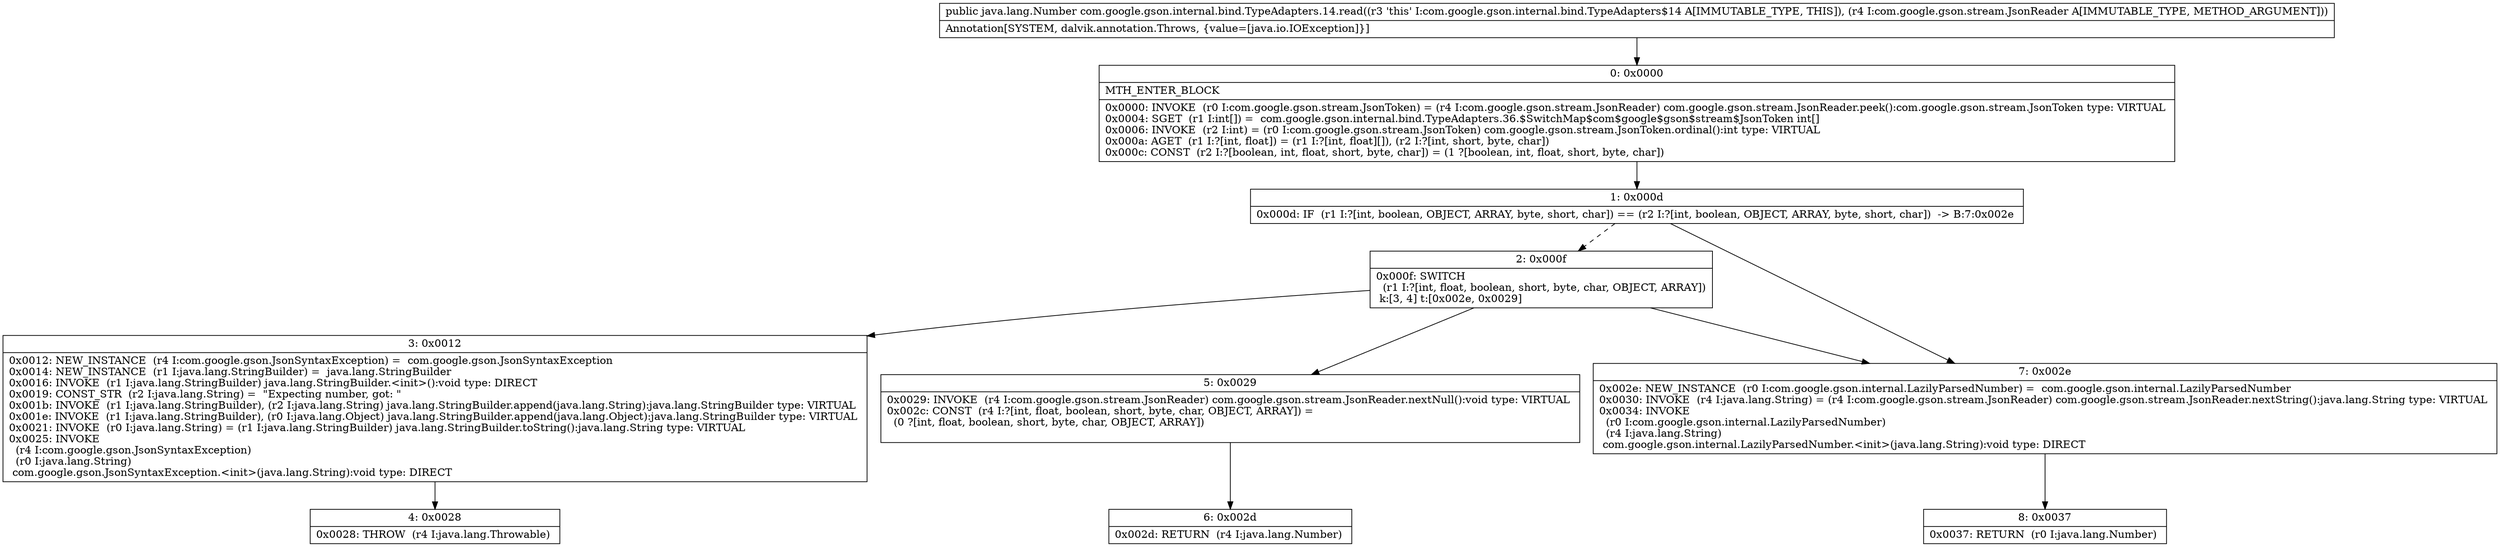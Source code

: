 digraph "CFG forcom.google.gson.internal.bind.TypeAdapters.14.read(Lcom\/google\/gson\/stream\/JsonReader;)Ljava\/lang\/Number;" {
Node_0 [shape=record,label="{0\:\ 0x0000|MTH_ENTER_BLOCK\l|0x0000: INVOKE  (r0 I:com.google.gson.stream.JsonToken) = (r4 I:com.google.gson.stream.JsonReader) com.google.gson.stream.JsonReader.peek():com.google.gson.stream.JsonToken type: VIRTUAL \l0x0004: SGET  (r1 I:int[]) =  com.google.gson.internal.bind.TypeAdapters.36.$SwitchMap$com$google$gson$stream$JsonToken int[] \l0x0006: INVOKE  (r2 I:int) = (r0 I:com.google.gson.stream.JsonToken) com.google.gson.stream.JsonToken.ordinal():int type: VIRTUAL \l0x000a: AGET  (r1 I:?[int, float]) = (r1 I:?[int, float][]), (r2 I:?[int, short, byte, char]) \l0x000c: CONST  (r2 I:?[boolean, int, float, short, byte, char]) = (1 ?[boolean, int, float, short, byte, char]) \l}"];
Node_1 [shape=record,label="{1\:\ 0x000d|0x000d: IF  (r1 I:?[int, boolean, OBJECT, ARRAY, byte, short, char]) == (r2 I:?[int, boolean, OBJECT, ARRAY, byte, short, char])  \-\> B:7:0x002e \l}"];
Node_2 [shape=record,label="{2\:\ 0x000f|0x000f: SWITCH  \l  (r1 I:?[int, float, boolean, short, byte, char, OBJECT, ARRAY])\l k:[3, 4] t:[0x002e, 0x0029] \l}"];
Node_3 [shape=record,label="{3\:\ 0x0012|0x0012: NEW_INSTANCE  (r4 I:com.google.gson.JsonSyntaxException) =  com.google.gson.JsonSyntaxException \l0x0014: NEW_INSTANCE  (r1 I:java.lang.StringBuilder) =  java.lang.StringBuilder \l0x0016: INVOKE  (r1 I:java.lang.StringBuilder) java.lang.StringBuilder.\<init\>():void type: DIRECT \l0x0019: CONST_STR  (r2 I:java.lang.String) =  \"Expecting number, got: \" \l0x001b: INVOKE  (r1 I:java.lang.StringBuilder), (r2 I:java.lang.String) java.lang.StringBuilder.append(java.lang.String):java.lang.StringBuilder type: VIRTUAL \l0x001e: INVOKE  (r1 I:java.lang.StringBuilder), (r0 I:java.lang.Object) java.lang.StringBuilder.append(java.lang.Object):java.lang.StringBuilder type: VIRTUAL \l0x0021: INVOKE  (r0 I:java.lang.String) = (r1 I:java.lang.StringBuilder) java.lang.StringBuilder.toString():java.lang.String type: VIRTUAL \l0x0025: INVOKE  \l  (r4 I:com.google.gson.JsonSyntaxException)\l  (r0 I:java.lang.String)\l com.google.gson.JsonSyntaxException.\<init\>(java.lang.String):void type: DIRECT \l}"];
Node_4 [shape=record,label="{4\:\ 0x0028|0x0028: THROW  (r4 I:java.lang.Throwable) \l}"];
Node_5 [shape=record,label="{5\:\ 0x0029|0x0029: INVOKE  (r4 I:com.google.gson.stream.JsonReader) com.google.gson.stream.JsonReader.nextNull():void type: VIRTUAL \l0x002c: CONST  (r4 I:?[int, float, boolean, short, byte, char, OBJECT, ARRAY]) = \l  (0 ?[int, float, boolean, short, byte, char, OBJECT, ARRAY])\l \l}"];
Node_6 [shape=record,label="{6\:\ 0x002d|0x002d: RETURN  (r4 I:java.lang.Number) \l}"];
Node_7 [shape=record,label="{7\:\ 0x002e|0x002e: NEW_INSTANCE  (r0 I:com.google.gson.internal.LazilyParsedNumber) =  com.google.gson.internal.LazilyParsedNumber \l0x0030: INVOKE  (r4 I:java.lang.String) = (r4 I:com.google.gson.stream.JsonReader) com.google.gson.stream.JsonReader.nextString():java.lang.String type: VIRTUAL \l0x0034: INVOKE  \l  (r0 I:com.google.gson.internal.LazilyParsedNumber)\l  (r4 I:java.lang.String)\l com.google.gson.internal.LazilyParsedNumber.\<init\>(java.lang.String):void type: DIRECT \l}"];
Node_8 [shape=record,label="{8\:\ 0x0037|0x0037: RETURN  (r0 I:java.lang.Number) \l}"];
MethodNode[shape=record,label="{public java.lang.Number com.google.gson.internal.bind.TypeAdapters.14.read((r3 'this' I:com.google.gson.internal.bind.TypeAdapters$14 A[IMMUTABLE_TYPE, THIS]), (r4 I:com.google.gson.stream.JsonReader A[IMMUTABLE_TYPE, METHOD_ARGUMENT]))  | Annotation[SYSTEM, dalvik.annotation.Throws, \{value=[java.io.IOException]\}]\l}"];
MethodNode -> Node_0;
Node_0 -> Node_1;
Node_1 -> Node_2[style=dashed];
Node_1 -> Node_7;
Node_2 -> Node_3;
Node_2 -> Node_5;
Node_2 -> Node_7;
Node_3 -> Node_4;
Node_5 -> Node_6;
Node_7 -> Node_8;
}

